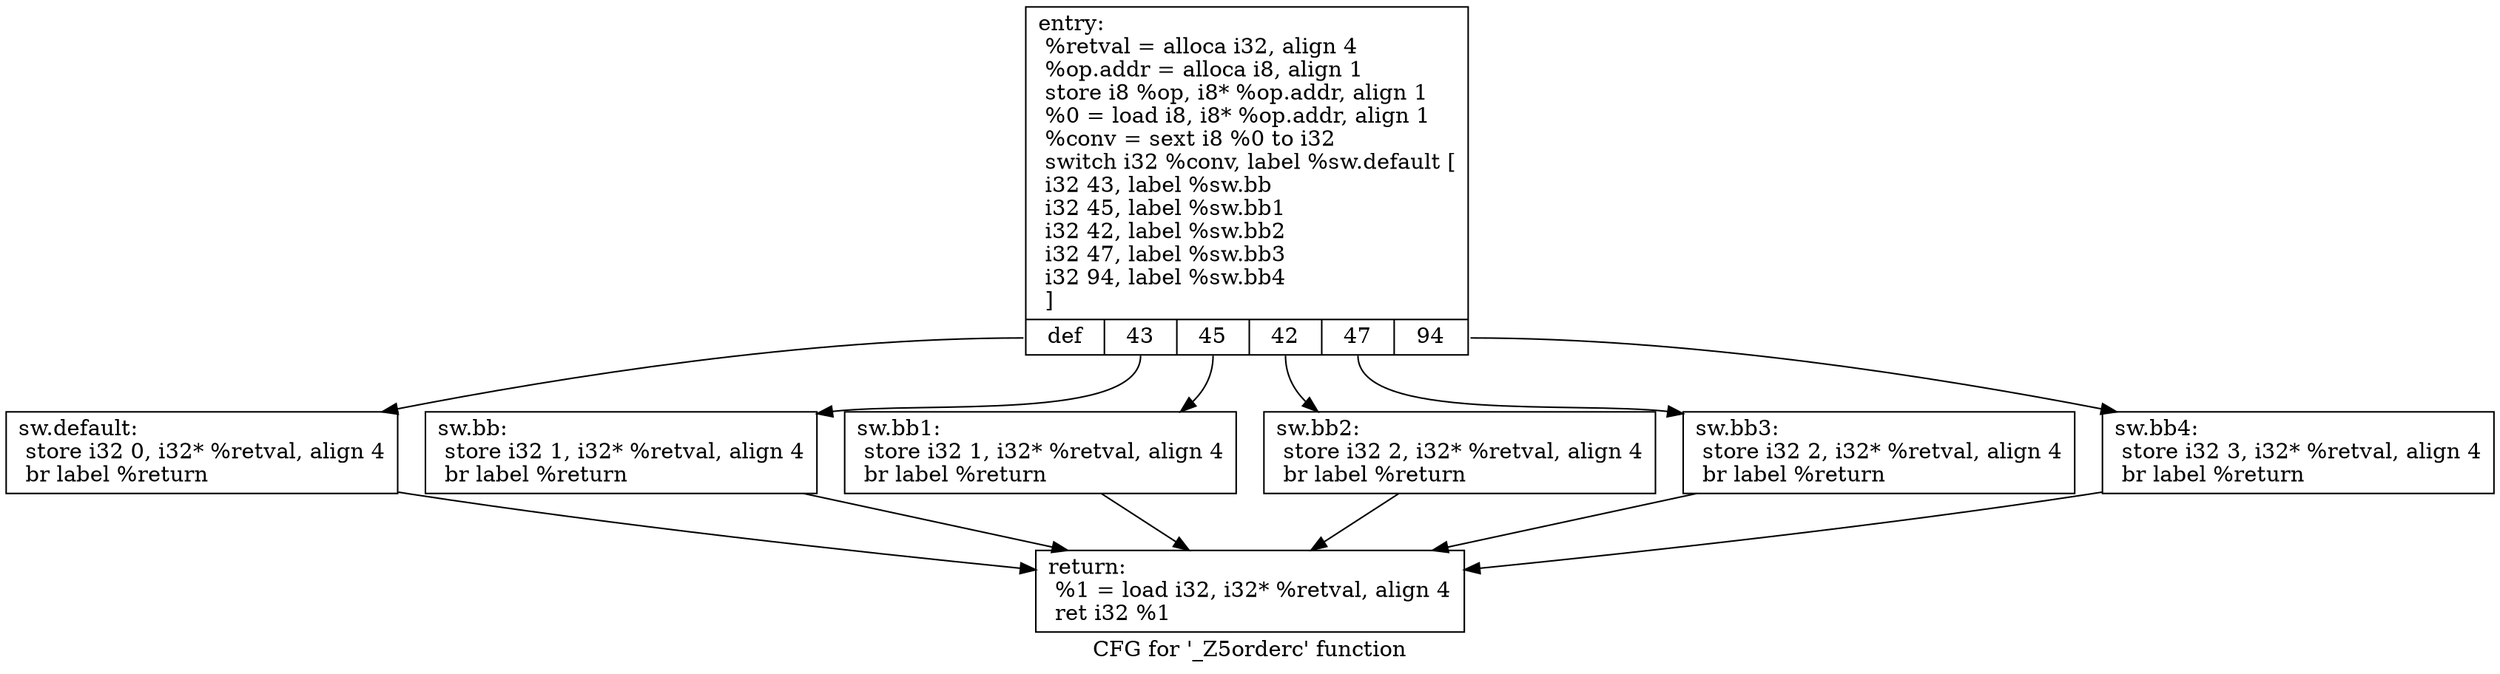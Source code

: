 digraph "CFG for '_Z5orderc' function" {
	label="CFG for '_Z5orderc' function";

	Node0x6b3a1e0 [shape=record,label="{entry:\l  %retval = alloca i32, align 4\l  %op.addr = alloca i8, align 1\l  store i8 %op, i8* %op.addr, align 1\l  %0 = load i8, i8* %op.addr, align 1\l  %conv = sext i8 %0 to i32\l  switch i32 %conv, label %sw.default [\l    i32 43, label %sw.bb\l    i32 45, label %sw.bb1\l    i32 42, label %sw.bb2\l    i32 47, label %sw.bb3\l    i32 94, label %sw.bb4\l  ]\l|{<s0>def|<s1>43|<s2>45|<s3>42|<s4>47|<s5>94}}"];
	Node0x6b3a1e0:s0 -> Node0x6b3a480;
	Node0x6b3a1e0:s1 -> Node0x6b3a560;
	Node0x6b3a1e0:s2 -> Node0x6b3a630;
	Node0x6b3a1e0:s3 -> Node0x6b3a700;
	Node0x6b3a1e0:s4 -> Node0x6b3a7d0;
	Node0x6b3a1e0:s5 -> Node0x6b3a8a0;
	Node0x6b3a560 [shape=record,label="{sw.bb:                                            \l  store i32 1, i32* %retval, align 4\l  br label %return\l}"];
	Node0x6b3a560 -> Node0x6b3ab60;
	Node0x6b3a630 [shape=record,label="{sw.bb1:                                           \l  store i32 1, i32* %retval, align 4\l  br label %return\l}"];
	Node0x6b3a630 -> Node0x6b3ab60;
	Node0x6b3a700 [shape=record,label="{sw.bb2:                                           \l  store i32 2, i32* %retval, align 4\l  br label %return\l}"];
	Node0x6b3a700 -> Node0x6b3ab60;
	Node0x6b3a7d0 [shape=record,label="{sw.bb3:                                           \l  store i32 2, i32* %retval, align 4\l  br label %return\l}"];
	Node0x6b3a7d0 -> Node0x6b3ab60;
	Node0x6b3a8a0 [shape=record,label="{sw.bb4:                                           \l  store i32 3, i32* %retval, align 4\l  br label %return\l}"];
	Node0x6b3a8a0 -> Node0x6b3ab60;
	Node0x6b3a480 [shape=record,label="{sw.default:                                       \l  store i32 0, i32* %retval, align 4\l  br label %return\l}"];
	Node0x6b3a480 -> Node0x6b3ab60;
	Node0x6b3ab60 [shape=record,label="{return:                                           \l  %1 = load i32, i32* %retval, align 4\l  ret i32 %1\l}"];
}
